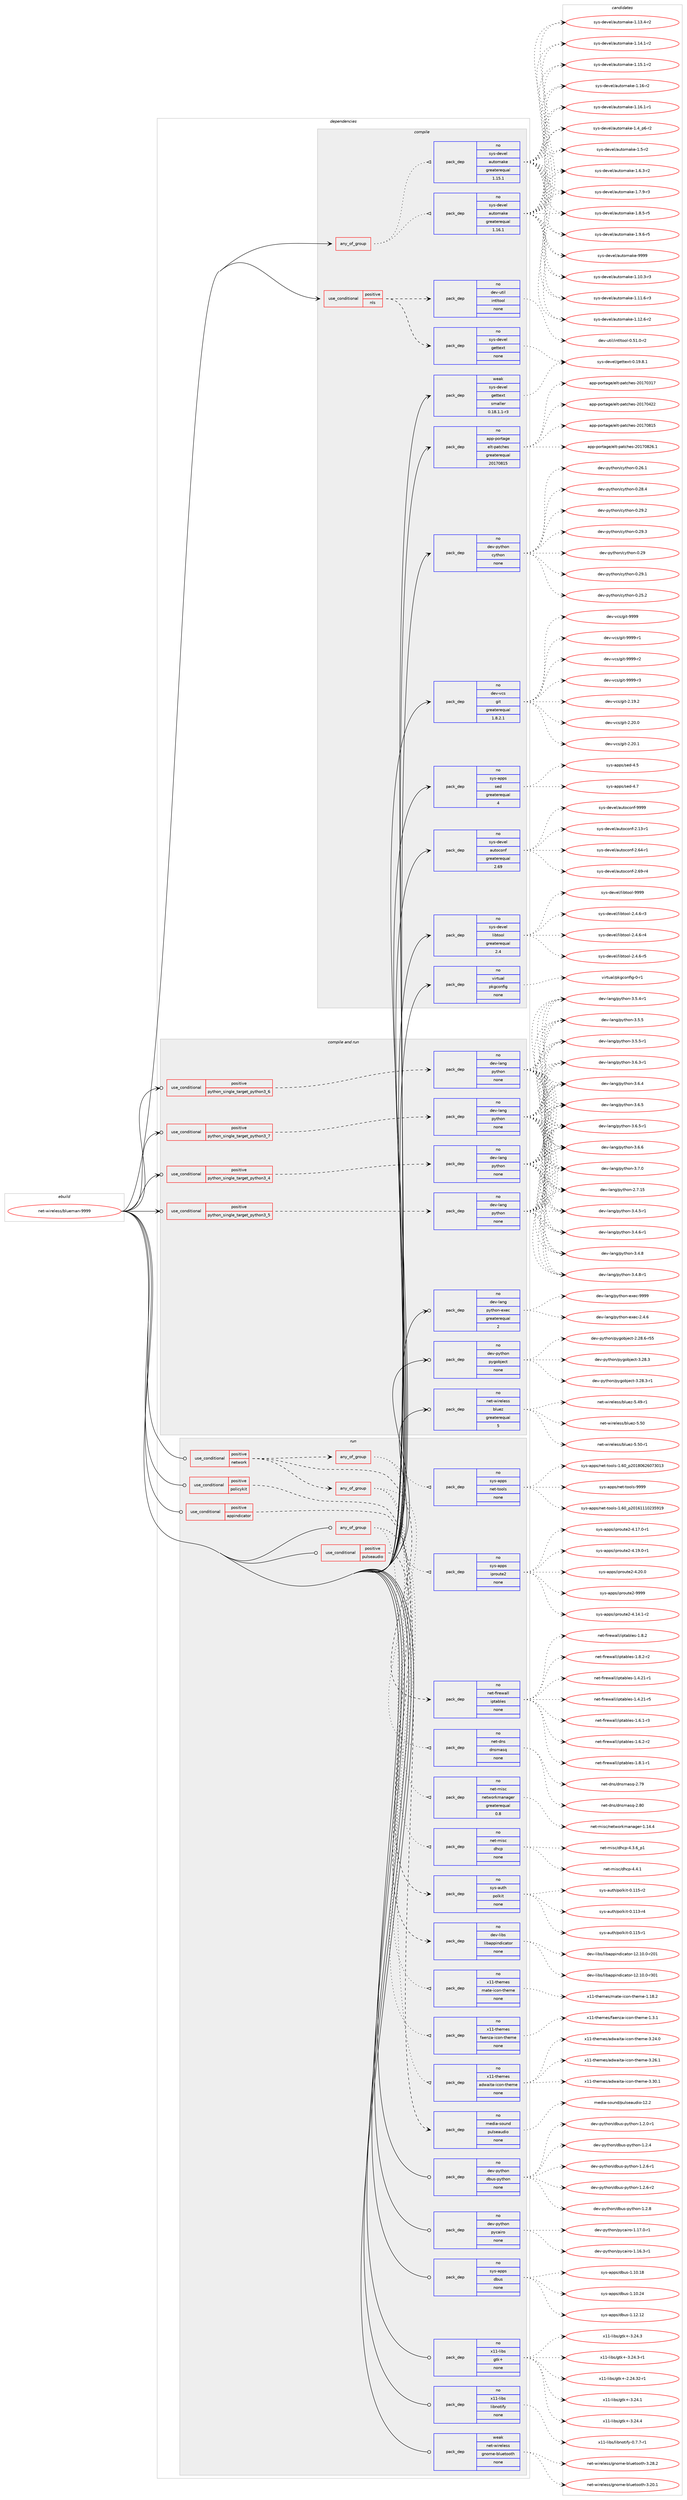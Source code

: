 digraph prolog {

# *************
# Graph options
# *************

newrank=true;
concentrate=true;
compound=true;
graph [rankdir=LR,fontname=Helvetica,fontsize=10,ranksep=1.5];#, ranksep=2.5, nodesep=0.2];
edge  [arrowhead=vee];
node  [fontname=Helvetica,fontsize=10];

# **********
# The ebuild
# **********

subgraph cluster_leftcol {
color=gray;
rank=same;
label=<<i>ebuild</i>>;
id [label="net-wireless/blueman-9999", color=red, width=4, href="../net-wireless/blueman-9999.svg"];
}

# ****************
# The dependencies
# ****************

subgraph cluster_midcol {
color=gray;
label=<<i>dependencies</i>>;
subgraph cluster_compile {
fillcolor="#eeeeee";
style=filled;
label=<<i>compile</i>>;
subgraph any130 {
dependency4639 [label=<<TABLE BORDER="0" CELLBORDER="1" CELLSPACING="0" CELLPADDING="4"><TR><TD CELLPADDING="10">any_of_group</TD></TR></TABLE>>, shape=none, color=red];subgraph pack3684 {
dependency4640 [label=<<TABLE BORDER="0" CELLBORDER="1" CELLSPACING="0" CELLPADDING="4" WIDTH="220"><TR><TD ROWSPAN="6" CELLPADDING="30">pack_dep</TD></TR><TR><TD WIDTH="110">no</TD></TR><TR><TD>sys-devel</TD></TR><TR><TD>automake</TD></TR><TR><TD>greaterequal</TD></TR><TR><TD>1.16.1</TD></TR></TABLE>>, shape=none, color=blue];
}
dependency4639:e -> dependency4640:w [weight=20,style="dotted",arrowhead="oinv"];
subgraph pack3685 {
dependency4641 [label=<<TABLE BORDER="0" CELLBORDER="1" CELLSPACING="0" CELLPADDING="4" WIDTH="220"><TR><TD ROWSPAN="6" CELLPADDING="30">pack_dep</TD></TR><TR><TD WIDTH="110">no</TD></TR><TR><TD>sys-devel</TD></TR><TR><TD>automake</TD></TR><TR><TD>greaterequal</TD></TR><TR><TD>1.15.1</TD></TR></TABLE>>, shape=none, color=blue];
}
dependency4639:e -> dependency4641:w [weight=20,style="dotted",arrowhead="oinv"];
}
id:e -> dependency4639:w [weight=20,style="solid",arrowhead="vee"];
subgraph cond824 {
dependency4642 [label=<<TABLE BORDER="0" CELLBORDER="1" CELLSPACING="0" CELLPADDING="4"><TR><TD ROWSPAN="3" CELLPADDING="10">use_conditional</TD></TR><TR><TD>positive</TD></TR><TR><TD>nls</TD></TR></TABLE>>, shape=none, color=red];
subgraph pack3686 {
dependency4643 [label=<<TABLE BORDER="0" CELLBORDER="1" CELLSPACING="0" CELLPADDING="4" WIDTH="220"><TR><TD ROWSPAN="6" CELLPADDING="30">pack_dep</TD></TR><TR><TD WIDTH="110">no</TD></TR><TR><TD>dev-util</TD></TR><TR><TD>intltool</TD></TR><TR><TD>none</TD></TR><TR><TD></TD></TR></TABLE>>, shape=none, color=blue];
}
dependency4642:e -> dependency4643:w [weight=20,style="dashed",arrowhead="vee"];
subgraph pack3687 {
dependency4644 [label=<<TABLE BORDER="0" CELLBORDER="1" CELLSPACING="0" CELLPADDING="4" WIDTH="220"><TR><TD ROWSPAN="6" CELLPADDING="30">pack_dep</TD></TR><TR><TD WIDTH="110">no</TD></TR><TR><TD>sys-devel</TD></TR><TR><TD>gettext</TD></TR><TR><TD>none</TD></TR><TR><TD></TD></TR></TABLE>>, shape=none, color=blue];
}
dependency4642:e -> dependency4644:w [weight=20,style="dashed",arrowhead="vee"];
}
id:e -> dependency4642:w [weight=20,style="solid",arrowhead="vee"];
subgraph pack3688 {
dependency4645 [label=<<TABLE BORDER="0" CELLBORDER="1" CELLSPACING="0" CELLPADDING="4" WIDTH="220"><TR><TD ROWSPAN="6" CELLPADDING="30">pack_dep</TD></TR><TR><TD WIDTH="110">no</TD></TR><TR><TD>app-portage</TD></TR><TR><TD>elt-patches</TD></TR><TR><TD>greaterequal</TD></TR><TR><TD>20170815</TD></TR></TABLE>>, shape=none, color=blue];
}
id:e -> dependency4645:w [weight=20,style="solid",arrowhead="vee"];
subgraph pack3689 {
dependency4646 [label=<<TABLE BORDER="0" CELLBORDER="1" CELLSPACING="0" CELLPADDING="4" WIDTH="220"><TR><TD ROWSPAN="6" CELLPADDING="30">pack_dep</TD></TR><TR><TD WIDTH="110">no</TD></TR><TR><TD>dev-python</TD></TR><TR><TD>cython</TD></TR><TR><TD>none</TD></TR><TR><TD></TD></TR></TABLE>>, shape=none, color=blue];
}
id:e -> dependency4646:w [weight=20,style="solid",arrowhead="vee"];
subgraph pack3690 {
dependency4647 [label=<<TABLE BORDER="0" CELLBORDER="1" CELLSPACING="0" CELLPADDING="4" WIDTH="220"><TR><TD ROWSPAN="6" CELLPADDING="30">pack_dep</TD></TR><TR><TD WIDTH="110">no</TD></TR><TR><TD>dev-vcs</TD></TR><TR><TD>git</TD></TR><TR><TD>greaterequal</TD></TR><TR><TD>1.8.2.1</TD></TR></TABLE>>, shape=none, color=blue];
}
id:e -> dependency4647:w [weight=20,style="solid",arrowhead="vee"];
subgraph pack3691 {
dependency4648 [label=<<TABLE BORDER="0" CELLBORDER="1" CELLSPACING="0" CELLPADDING="4" WIDTH="220"><TR><TD ROWSPAN="6" CELLPADDING="30">pack_dep</TD></TR><TR><TD WIDTH="110">no</TD></TR><TR><TD>sys-apps</TD></TR><TR><TD>sed</TD></TR><TR><TD>greaterequal</TD></TR><TR><TD>4</TD></TR></TABLE>>, shape=none, color=blue];
}
id:e -> dependency4648:w [weight=20,style="solid",arrowhead="vee"];
subgraph pack3692 {
dependency4649 [label=<<TABLE BORDER="0" CELLBORDER="1" CELLSPACING="0" CELLPADDING="4" WIDTH="220"><TR><TD ROWSPAN="6" CELLPADDING="30">pack_dep</TD></TR><TR><TD WIDTH="110">no</TD></TR><TR><TD>sys-devel</TD></TR><TR><TD>autoconf</TD></TR><TR><TD>greaterequal</TD></TR><TR><TD>2.69</TD></TR></TABLE>>, shape=none, color=blue];
}
id:e -> dependency4649:w [weight=20,style="solid",arrowhead="vee"];
subgraph pack3693 {
dependency4650 [label=<<TABLE BORDER="0" CELLBORDER="1" CELLSPACING="0" CELLPADDING="4" WIDTH="220"><TR><TD ROWSPAN="6" CELLPADDING="30">pack_dep</TD></TR><TR><TD WIDTH="110">no</TD></TR><TR><TD>sys-devel</TD></TR><TR><TD>libtool</TD></TR><TR><TD>greaterequal</TD></TR><TR><TD>2.4</TD></TR></TABLE>>, shape=none, color=blue];
}
id:e -> dependency4650:w [weight=20,style="solid",arrowhead="vee"];
subgraph pack3694 {
dependency4651 [label=<<TABLE BORDER="0" CELLBORDER="1" CELLSPACING="0" CELLPADDING="4" WIDTH="220"><TR><TD ROWSPAN="6" CELLPADDING="30">pack_dep</TD></TR><TR><TD WIDTH="110">no</TD></TR><TR><TD>virtual</TD></TR><TR><TD>pkgconfig</TD></TR><TR><TD>none</TD></TR><TR><TD></TD></TR></TABLE>>, shape=none, color=blue];
}
id:e -> dependency4651:w [weight=20,style="solid",arrowhead="vee"];
subgraph pack3695 {
dependency4652 [label=<<TABLE BORDER="0" CELLBORDER="1" CELLSPACING="0" CELLPADDING="4" WIDTH="220"><TR><TD ROWSPAN="6" CELLPADDING="30">pack_dep</TD></TR><TR><TD WIDTH="110">weak</TD></TR><TR><TD>sys-devel</TD></TR><TR><TD>gettext</TD></TR><TR><TD>smaller</TD></TR><TR><TD>0.18.1.1-r3</TD></TR></TABLE>>, shape=none, color=blue];
}
id:e -> dependency4652:w [weight=20,style="solid",arrowhead="vee"];
}
subgraph cluster_compileandrun {
fillcolor="#eeeeee";
style=filled;
label=<<i>compile and run</i>>;
subgraph cond825 {
dependency4653 [label=<<TABLE BORDER="0" CELLBORDER="1" CELLSPACING="0" CELLPADDING="4"><TR><TD ROWSPAN="3" CELLPADDING="10">use_conditional</TD></TR><TR><TD>positive</TD></TR><TR><TD>python_single_target_python3_4</TD></TR></TABLE>>, shape=none, color=red];
subgraph pack3696 {
dependency4654 [label=<<TABLE BORDER="0" CELLBORDER="1" CELLSPACING="0" CELLPADDING="4" WIDTH="220"><TR><TD ROWSPAN="6" CELLPADDING="30">pack_dep</TD></TR><TR><TD WIDTH="110">no</TD></TR><TR><TD>dev-lang</TD></TR><TR><TD>python</TD></TR><TR><TD>none</TD></TR><TR><TD></TD></TR></TABLE>>, shape=none, color=blue];
}
dependency4653:e -> dependency4654:w [weight=20,style="dashed",arrowhead="vee"];
}
id:e -> dependency4653:w [weight=20,style="solid",arrowhead="odotvee"];
subgraph cond826 {
dependency4655 [label=<<TABLE BORDER="0" CELLBORDER="1" CELLSPACING="0" CELLPADDING="4"><TR><TD ROWSPAN="3" CELLPADDING="10">use_conditional</TD></TR><TR><TD>positive</TD></TR><TR><TD>python_single_target_python3_5</TD></TR></TABLE>>, shape=none, color=red];
subgraph pack3697 {
dependency4656 [label=<<TABLE BORDER="0" CELLBORDER="1" CELLSPACING="0" CELLPADDING="4" WIDTH="220"><TR><TD ROWSPAN="6" CELLPADDING="30">pack_dep</TD></TR><TR><TD WIDTH="110">no</TD></TR><TR><TD>dev-lang</TD></TR><TR><TD>python</TD></TR><TR><TD>none</TD></TR><TR><TD></TD></TR></TABLE>>, shape=none, color=blue];
}
dependency4655:e -> dependency4656:w [weight=20,style="dashed",arrowhead="vee"];
}
id:e -> dependency4655:w [weight=20,style="solid",arrowhead="odotvee"];
subgraph cond827 {
dependency4657 [label=<<TABLE BORDER="0" CELLBORDER="1" CELLSPACING="0" CELLPADDING="4"><TR><TD ROWSPAN="3" CELLPADDING="10">use_conditional</TD></TR><TR><TD>positive</TD></TR><TR><TD>python_single_target_python3_6</TD></TR></TABLE>>, shape=none, color=red];
subgraph pack3698 {
dependency4658 [label=<<TABLE BORDER="0" CELLBORDER="1" CELLSPACING="0" CELLPADDING="4" WIDTH="220"><TR><TD ROWSPAN="6" CELLPADDING="30">pack_dep</TD></TR><TR><TD WIDTH="110">no</TD></TR><TR><TD>dev-lang</TD></TR><TR><TD>python</TD></TR><TR><TD>none</TD></TR><TR><TD></TD></TR></TABLE>>, shape=none, color=blue];
}
dependency4657:e -> dependency4658:w [weight=20,style="dashed",arrowhead="vee"];
}
id:e -> dependency4657:w [weight=20,style="solid",arrowhead="odotvee"];
subgraph cond828 {
dependency4659 [label=<<TABLE BORDER="0" CELLBORDER="1" CELLSPACING="0" CELLPADDING="4"><TR><TD ROWSPAN="3" CELLPADDING="10">use_conditional</TD></TR><TR><TD>positive</TD></TR><TR><TD>python_single_target_python3_7</TD></TR></TABLE>>, shape=none, color=red];
subgraph pack3699 {
dependency4660 [label=<<TABLE BORDER="0" CELLBORDER="1" CELLSPACING="0" CELLPADDING="4" WIDTH="220"><TR><TD ROWSPAN="6" CELLPADDING="30">pack_dep</TD></TR><TR><TD WIDTH="110">no</TD></TR><TR><TD>dev-lang</TD></TR><TR><TD>python</TD></TR><TR><TD>none</TD></TR><TR><TD></TD></TR></TABLE>>, shape=none, color=blue];
}
dependency4659:e -> dependency4660:w [weight=20,style="dashed",arrowhead="vee"];
}
id:e -> dependency4659:w [weight=20,style="solid",arrowhead="odotvee"];
subgraph pack3700 {
dependency4661 [label=<<TABLE BORDER="0" CELLBORDER="1" CELLSPACING="0" CELLPADDING="4" WIDTH="220"><TR><TD ROWSPAN="6" CELLPADDING="30">pack_dep</TD></TR><TR><TD WIDTH="110">no</TD></TR><TR><TD>dev-lang</TD></TR><TR><TD>python-exec</TD></TR><TR><TD>greaterequal</TD></TR><TR><TD>2</TD></TR></TABLE>>, shape=none, color=blue];
}
id:e -> dependency4661:w [weight=20,style="solid",arrowhead="odotvee"];
subgraph pack3701 {
dependency4662 [label=<<TABLE BORDER="0" CELLBORDER="1" CELLSPACING="0" CELLPADDING="4" WIDTH="220"><TR><TD ROWSPAN="6" CELLPADDING="30">pack_dep</TD></TR><TR><TD WIDTH="110">no</TD></TR><TR><TD>dev-python</TD></TR><TR><TD>pygobject</TD></TR><TR><TD>none</TD></TR><TR><TD></TD></TR></TABLE>>, shape=none, color=blue];
}
id:e -> dependency4662:w [weight=20,style="solid",arrowhead="odotvee"];
subgraph pack3702 {
dependency4663 [label=<<TABLE BORDER="0" CELLBORDER="1" CELLSPACING="0" CELLPADDING="4" WIDTH="220"><TR><TD ROWSPAN="6" CELLPADDING="30">pack_dep</TD></TR><TR><TD WIDTH="110">no</TD></TR><TR><TD>net-wireless</TD></TR><TR><TD>bluez</TD></TR><TR><TD>greaterequal</TD></TR><TR><TD>5</TD></TR></TABLE>>, shape=none, color=blue];
}
id:e -> dependency4663:w [weight=20,style="solid",arrowhead="odotvee"];
}
subgraph cluster_run {
fillcolor="#eeeeee";
style=filled;
label=<<i>run</i>>;
subgraph any131 {
dependency4664 [label=<<TABLE BORDER="0" CELLBORDER="1" CELLSPACING="0" CELLPADDING="4"><TR><TD CELLPADDING="10">any_of_group</TD></TR></TABLE>>, shape=none, color=red];subgraph pack3703 {
dependency4665 [label=<<TABLE BORDER="0" CELLBORDER="1" CELLSPACING="0" CELLPADDING="4" WIDTH="220"><TR><TD ROWSPAN="6" CELLPADDING="30">pack_dep</TD></TR><TR><TD WIDTH="110">no</TD></TR><TR><TD>x11-themes</TD></TR><TR><TD>adwaita-icon-theme</TD></TR><TR><TD>none</TD></TR><TR><TD></TD></TR></TABLE>>, shape=none, color=blue];
}
dependency4664:e -> dependency4665:w [weight=20,style="dotted",arrowhead="oinv"];
subgraph pack3704 {
dependency4666 [label=<<TABLE BORDER="0" CELLBORDER="1" CELLSPACING="0" CELLPADDING="4" WIDTH="220"><TR><TD ROWSPAN="6" CELLPADDING="30">pack_dep</TD></TR><TR><TD WIDTH="110">no</TD></TR><TR><TD>x11-themes</TD></TR><TR><TD>faenza-icon-theme</TD></TR><TR><TD>none</TD></TR><TR><TD></TD></TR></TABLE>>, shape=none, color=blue];
}
dependency4664:e -> dependency4666:w [weight=20,style="dotted",arrowhead="oinv"];
subgraph pack3705 {
dependency4667 [label=<<TABLE BORDER="0" CELLBORDER="1" CELLSPACING="0" CELLPADDING="4" WIDTH="220"><TR><TD ROWSPAN="6" CELLPADDING="30">pack_dep</TD></TR><TR><TD WIDTH="110">no</TD></TR><TR><TD>x11-themes</TD></TR><TR><TD>mate-icon-theme</TD></TR><TR><TD>none</TD></TR><TR><TD></TD></TR></TABLE>>, shape=none, color=blue];
}
dependency4664:e -> dependency4667:w [weight=20,style="dotted",arrowhead="oinv"];
}
id:e -> dependency4664:w [weight=20,style="solid",arrowhead="odot"];
subgraph cond829 {
dependency4668 [label=<<TABLE BORDER="0" CELLBORDER="1" CELLSPACING="0" CELLPADDING="4"><TR><TD ROWSPAN="3" CELLPADDING="10">use_conditional</TD></TR><TR><TD>positive</TD></TR><TR><TD>appindicator</TD></TR></TABLE>>, shape=none, color=red];
subgraph pack3706 {
dependency4669 [label=<<TABLE BORDER="0" CELLBORDER="1" CELLSPACING="0" CELLPADDING="4" WIDTH="220"><TR><TD ROWSPAN="6" CELLPADDING="30">pack_dep</TD></TR><TR><TD WIDTH="110">no</TD></TR><TR><TD>dev-libs</TD></TR><TR><TD>libappindicator</TD></TR><TR><TD>none</TD></TR><TR><TD></TD></TR></TABLE>>, shape=none, color=blue];
}
dependency4668:e -> dependency4669:w [weight=20,style="dashed",arrowhead="vee"];
}
id:e -> dependency4668:w [weight=20,style="solid",arrowhead="odot"];
subgraph cond830 {
dependency4670 [label=<<TABLE BORDER="0" CELLBORDER="1" CELLSPACING="0" CELLPADDING="4"><TR><TD ROWSPAN="3" CELLPADDING="10">use_conditional</TD></TR><TR><TD>positive</TD></TR><TR><TD>network</TD></TR></TABLE>>, shape=none, color=red];
subgraph pack3707 {
dependency4671 [label=<<TABLE BORDER="0" CELLBORDER="1" CELLSPACING="0" CELLPADDING="4" WIDTH="220"><TR><TD ROWSPAN="6" CELLPADDING="30">pack_dep</TD></TR><TR><TD WIDTH="110">no</TD></TR><TR><TD>net-firewall</TD></TR><TR><TD>iptables</TD></TR><TR><TD>none</TD></TR><TR><TD></TD></TR></TABLE>>, shape=none, color=blue];
}
dependency4670:e -> dependency4671:w [weight=20,style="dashed",arrowhead="vee"];
subgraph any132 {
dependency4672 [label=<<TABLE BORDER="0" CELLBORDER="1" CELLSPACING="0" CELLPADDING="4"><TR><TD CELLPADDING="10">any_of_group</TD></TR></TABLE>>, shape=none, color=red];subgraph pack3708 {
dependency4673 [label=<<TABLE BORDER="0" CELLBORDER="1" CELLSPACING="0" CELLPADDING="4" WIDTH="220"><TR><TD ROWSPAN="6" CELLPADDING="30">pack_dep</TD></TR><TR><TD WIDTH="110">no</TD></TR><TR><TD>sys-apps</TD></TR><TR><TD>net-tools</TD></TR><TR><TD>none</TD></TR><TR><TD></TD></TR></TABLE>>, shape=none, color=blue];
}
dependency4672:e -> dependency4673:w [weight=20,style="dotted",arrowhead="oinv"];
subgraph pack3709 {
dependency4674 [label=<<TABLE BORDER="0" CELLBORDER="1" CELLSPACING="0" CELLPADDING="4" WIDTH="220"><TR><TD ROWSPAN="6" CELLPADDING="30">pack_dep</TD></TR><TR><TD WIDTH="110">no</TD></TR><TR><TD>sys-apps</TD></TR><TR><TD>iproute2</TD></TR><TR><TD>none</TD></TR><TR><TD></TD></TR></TABLE>>, shape=none, color=blue];
}
dependency4672:e -> dependency4674:w [weight=20,style="dotted",arrowhead="oinv"];
}
dependency4670:e -> dependency4672:w [weight=20,style="dashed",arrowhead="vee"];
subgraph any133 {
dependency4675 [label=<<TABLE BORDER="0" CELLBORDER="1" CELLSPACING="0" CELLPADDING="4"><TR><TD CELLPADDING="10">any_of_group</TD></TR></TABLE>>, shape=none, color=red];subgraph pack3710 {
dependency4676 [label=<<TABLE BORDER="0" CELLBORDER="1" CELLSPACING="0" CELLPADDING="4" WIDTH="220"><TR><TD ROWSPAN="6" CELLPADDING="30">pack_dep</TD></TR><TR><TD WIDTH="110">no</TD></TR><TR><TD>net-dns</TD></TR><TR><TD>dnsmasq</TD></TR><TR><TD>none</TD></TR><TR><TD></TD></TR></TABLE>>, shape=none, color=blue];
}
dependency4675:e -> dependency4676:w [weight=20,style="dotted",arrowhead="oinv"];
subgraph pack3711 {
dependency4677 [label=<<TABLE BORDER="0" CELLBORDER="1" CELLSPACING="0" CELLPADDING="4" WIDTH="220"><TR><TD ROWSPAN="6" CELLPADDING="30">pack_dep</TD></TR><TR><TD WIDTH="110">no</TD></TR><TR><TD>net-misc</TD></TR><TR><TD>dhcp</TD></TR><TR><TD>none</TD></TR><TR><TD></TD></TR></TABLE>>, shape=none, color=blue];
}
dependency4675:e -> dependency4677:w [weight=20,style="dotted",arrowhead="oinv"];
subgraph pack3712 {
dependency4678 [label=<<TABLE BORDER="0" CELLBORDER="1" CELLSPACING="0" CELLPADDING="4" WIDTH="220"><TR><TD ROWSPAN="6" CELLPADDING="30">pack_dep</TD></TR><TR><TD WIDTH="110">no</TD></TR><TR><TD>net-misc</TD></TR><TR><TD>networkmanager</TD></TR><TR><TD>greaterequal</TD></TR><TR><TD>0.8</TD></TR></TABLE>>, shape=none, color=blue];
}
dependency4675:e -> dependency4678:w [weight=20,style="dotted",arrowhead="oinv"];
}
dependency4670:e -> dependency4675:w [weight=20,style="dashed",arrowhead="vee"];
}
id:e -> dependency4670:w [weight=20,style="solid",arrowhead="odot"];
subgraph cond831 {
dependency4679 [label=<<TABLE BORDER="0" CELLBORDER="1" CELLSPACING="0" CELLPADDING="4"><TR><TD ROWSPAN="3" CELLPADDING="10">use_conditional</TD></TR><TR><TD>positive</TD></TR><TR><TD>policykit</TD></TR></TABLE>>, shape=none, color=red];
subgraph pack3713 {
dependency4680 [label=<<TABLE BORDER="0" CELLBORDER="1" CELLSPACING="0" CELLPADDING="4" WIDTH="220"><TR><TD ROWSPAN="6" CELLPADDING="30">pack_dep</TD></TR><TR><TD WIDTH="110">no</TD></TR><TR><TD>sys-auth</TD></TR><TR><TD>polkit</TD></TR><TR><TD>none</TD></TR><TR><TD></TD></TR></TABLE>>, shape=none, color=blue];
}
dependency4679:e -> dependency4680:w [weight=20,style="dashed",arrowhead="vee"];
}
id:e -> dependency4679:w [weight=20,style="solid",arrowhead="odot"];
subgraph cond832 {
dependency4681 [label=<<TABLE BORDER="0" CELLBORDER="1" CELLSPACING="0" CELLPADDING="4"><TR><TD ROWSPAN="3" CELLPADDING="10">use_conditional</TD></TR><TR><TD>positive</TD></TR><TR><TD>pulseaudio</TD></TR></TABLE>>, shape=none, color=red];
subgraph pack3714 {
dependency4682 [label=<<TABLE BORDER="0" CELLBORDER="1" CELLSPACING="0" CELLPADDING="4" WIDTH="220"><TR><TD ROWSPAN="6" CELLPADDING="30">pack_dep</TD></TR><TR><TD WIDTH="110">no</TD></TR><TR><TD>media-sound</TD></TR><TR><TD>pulseaudio</TD></TR><TR><TD>none</TD></TR><TR><TD></TD></TR></TABLE>>, shape=none, color=blue];
}
dependency4681:e -> dependency4682:w [weight=20,style="dashed",arrowhead="vee"];
}
id:e -> dependency4681:w [weight=20,style="solid",arrowhead="odot"];
subgraph pack3715 {
dependency4683 [label=<<TABLE BORDER="0" CELLBORDER="1" CELLSPACING="0" CELLPADDING="4" WIDTH="220"><TR><TD ROWSPAN="6" CELLPADDING="30">pack_dep</TD></TR><TR><TD WIDTH="110">no</TD></TR><TR><TD>dev-python</TD></TR><TR><TD>dbus-python</TD></TR><TR><TD>none</TD></TR><TR><TD></TD></TR></TABLE>>, shape=none, color=blue];
}
id:e -> dependency4683:w [weight=20,style="solid",arrowhead="odot"];
subgraph pack3716 {
dependency4684 [label=<<TABLE BORDER="0" CELLBORDER="1" CELLSPACING="0" CELLPADDING="4" WIDTH="220"><TR><TD ROWSPAN="6" CELLPADDING="30">pack_dep</TD></TR><TR><TD WIDTH="110">no</TD></TR><TR><TD>dev-python</TD></TR><TR><TD>pycairo</TD></TR><TR><TD>none</TD></TR><TR><TD></TD></TR></TABLE>>, shape=none, color=blue];
}
id:e -> dependency4684:w [weight=20,style="solid",arrowhead="odot"];
subgraph pack3717 {
dependency4685 [label=<<TABLE BORDER="0" CELLBORDER="1" CELLSPACING="0" CELLPADDING="4" WIDTH="220"><TR><TD ROWSPAN="6" CELLPADDING="30">pack_dep</TD></TR><TR><TD WIDTH="110">no</TD></TR><TR><TD>sys-apps</TD></TR><TR><TD>dbus</TD></TR><TR><TD>none</TD></TR><TR><TD></TD></TR></TABLE>>, shape=none, color=blue];
}
id:e -> dependency4685:w [weight=20,style="solid",arrowhead="odot"];
subgraph pack3718 {
dependency4686 [label=<<TABLE BORDER="0" CELLBORDER="1" CELLSPACING="0" CELLPADDING="4" WIDTH="220"><TR><TD ROWSPAN="6" CELLPADDING="30">pack_dep</TD></TR><TR><TD WIDTH="110">no</TD></TR><TR><TD>x11-libs</TD></TR><TR><TD>gtk+</TD></TR><TR><TD>none</TD></TR><TR><TD></TD></TR></TABLE>>, shape=none, color=blue];
}
id:e -> dependency4686:w [weight=20,style="solid",arrowhead="odot"];
subgraph pack3719 {
dependency4687 [label=<<TABLE BORDER="0" CELLBORDER="1" CELLSPACING="0" CELLPADDING="4" WIDTH="220"><TR><TD ROWSPAN="6" CELLPADDING="30">pack_dep</TD></TR><TR><TD WIDTH="110">no</TD></TR><TR><TD>x11-libs</TD></TR><TR><TD>libnotify</TD></TR><TR><TD>none</TD></TR><TR><TD></TD></TR></TABLE>>, shape=none, color=blue];
}
id:e -> dependency4687:w [weight=20,style="solid",arrowhead="odot"];
subgraph pack3720 {
dependency4688 [label=<<TABLE BORDER="0" CELLBORDER="1" CELLSPACING="0" CELLPADDING="4" WIDTH="220"><TR><TD ROWSPAN="6" CELLPADDING="30">pack_dep</TD></TR><TR><TD WIDTH="110">weak</TD></TR><TR><TD>net-wireless</TD></TR><TR><TD>gnome-bluetooth</TD></TR><TR><TD>none</TD></TR><TR><TD></TD></TR></TABLE>>, shape=none, color=blue];
}
id:e -> dependency4688:w [weight=20,style="solid",arrowhead="odot"];
}
}

# **************
# The candidates
# **************

subgraph cluster_choices {
rank=same;
color=gray;
label=<<i>candidates</i>>;

subgraph choice3684 {
color=black;
nodesep=1;
choice11512111545100101118101108479711711611110997107101454946494846514511451 [label="sys-devel/automake-1.10.3-r3", color=red, width=4,href="../sys-devel/automake-1.10.3-r3.svg"];
choice11512111545100101118101108479711711611110997107101454946494946544511451 [label="sys-devel/automake-1.11.6-r3", color=red, width=4,href="../sys-devel/automake-1.11.6-r3.svg"];
choice11512111545100101118101108479711711611110997107101454946495046544511450 [label="sys-devel/automake-1.12.6-r2", color=red, width=4,href="../sys-devel/automake-1.12.6-r2.svg"];
choice11512111545100101118101108479711711611110997107101454946495146524511450 [label="sys-devel/automake-1.13.4-r2", color=red, width=4,href="../sys-devel/automake-1.13.4-r2.svg"];
choice11512111545100101118101108479711711611110997107101454946495246494511450 [label="sys-devel/automake-1.14.1-r2", color=red, width=4,href="../sys-devel/automake-1.14.1-r2.svg"];
choice11512111545100101118101108479711711611110997107101454946495346494511450 [label="sys-devel/automake-1.15.1-r2", color=red, width=4,href="../sys-devel/automake-1.15.1-r2.svg"];
choice1151211154510010111810110847971171161111099710710145494649544511450 [label="sys-devel/automake-1.16-r2", color=red, width=4,href="../sys-devel/automake-1.16-r2.svg"];
choice11512111545100101118101108479711711611110997107101454946495446494511449 [label="sys-devel/automake-1.16.1-r1", color=red, width=4,href="../sys-devel/automake-1.16.1-r1.svg"];
choice115121115451001011181011084797117116111109971071014549465295112544511450 [label="sys-devel/automake-1.4_p6-r2", color=red, width=4,href="../sys-devel/automake-1.4_p6-r2.svg"];
choice11512111545100101118101108479711711611110997107101454946534511450 [label="sys-devel/automake-1.5-r2", color=red, width=4,href="../sys-devel/automake-1.5-r2.svg"];
choice115121115451001011181011084797117116111109971071014549465446514511450 [label="sys-devel/automake-1.6.3-r2", color=red, width=4,href="../sys-devel/automake-1.6.3-r2.svg"];
choice115121115451001011181011084797117116111109971071014549465546574511451 [label="sys-devel/automake-1.7.9-r3", color=red, width=4,href="../sys-devel/automake-1.7.9-r3.svg"];
choice115121115451001011181011084797117116111109971071014549465646534511453 [label="sys-devel/automake-1.8.5-r5", color=red, width=4,href="../sys-devel/automake-1.8.5-r5.svg"];
choice115121115451001011181011084797117116111109971071014549465746544511453 [label="sys-devel/automake-1.9.6-r5", color=red, width=4,href="../sys-devel/automake-1.9.6-r5.svg"];
choice115121115451001011181011084797117116111109971071014557575757 [label="sys-devel/automake-9999", color=red, width=4,href="../sys-devel/automake-9999.svg"];
dependency4640:e -> choice11512111545100101118101108479711711611110997107101454946494846514511451:w [style=dotted,weight="100"];
dependency4640:e -> choice11512111545100101118101108479711711611110997107101454946494946544511451:w [style=dotted,weight="100"];
dependency4640:e -> choice11512111545100101118101108479711711611110997107101454946495046544511450:w [style=dotted,weight="100"];
dependency4640:e -> choice11512111545100101118101108479711711611110997107101454946495146524511450:w [style=dotted,weight="100"];
dependency4640:e -> choice11512111545100101118101108479711711611110997107101454946495246494511450:w [style=dotted,weight="100"];
dependency4640:e -> choice11512111545100101118101108479711711611110997107101454946495346494511450:w [style=dotted,weight="100"];
dependency4640:e -> choice1151211154510010111810110847971171161111099710710145494649544511450:w [style=dotted,weight="100"];
dependency4640:e -> choice11512111545100101118101108479711711611110997107101454946495446494511449:w [style=dotted,weight="100"];
dependency4640:e -> choice115121115451001011181011084797117116111109971071014549465295112544511450:w [style=dotted,weight="100"];
dependency4640:e -> choice11512111545100101118101108479711711611110997107101454946534511450:w [style=dotted,weight="100"];
dependency4640:e -> choice115121115451001011181011084797117116111109971071014549465446514511450:w [style=dotted,weight="100"];
dependency4640:e -> choice115121115451001011181011084797117116111109971071014549465546574511451:w [style=dotted,weight="100"];
dependency4640:e -> choice115121115451001011181011084797117116111109971071014549465646534511453:w [style=dotted,weight="100"];
dependency4640:e -> choice115121115451001011181011084797117116111109971071014549465746544511453:w [style=dotted,weight="100"];
dependency4640:e -> choice115121115451001011181011084797117116111109971071014557575757:w [style=dotted,weight="100"];
}
subgraph choice3685 {
color=black;
nodesep=1;
choice11512111545100101118101108479711711611110997107101454946494846514511451 [label="sys-devel/automake-1.10.3-r3", color=red, width=4,href="../sys-devel/automake-1.10.3-r3.svg"];
choice11512111545100101118101108479711711611110997107101454946494946544511451 [label="sys-devel/automake-1.11.6-r3", color=red, width=4,href="../sys-devel/automake-1.11.6-r3.svg"];
choice11512111545100101118101108479711711611110997107101454946495046544511450 [label="sys-devel/automake-1.12.6-r2", color=red, width=4,href="../sys-devel/automake-1.12.6-r2.svg"];
choice11512111545100101118101108479711711611110997107101454946495146524511450 [label="sys-devel/automake-1.13.4-r2", color=red, width=4,href="../sys-devel/automake-1.13.4-r2.svg"];
choice11512111545100101118101108479711711611110997107101454946495246494511450 [label="sys-devel/automake-1.14.1-r2", color=red, width=4,href="../sys-devel/automake-1.14.1-r2.svg"];
choice11512111545100101118101108479711711611110997107101454946495346494511450 [label="sys-devel/automake-1.15.1-r2", color=red, width=4,href="../sys-devel/automake-1.15.1-r2.svg"];
choice1151211154510010111810110847971171161111099710710145494649544511450 [label="sys-devel/automake-1.16-r2", color=red, width=4,href="../sys-devel/automake-1.16-r2.svg"];
choice11512111545100101118101108479711711611110997107101454946495446494511449 [label="sys-devel/automake-1.16.1-r1", color=red, width=4,href="../sys-devel/automake-1.16.1-r1.svg"];
choice115121115451001011181011084797117116111109971071014549465295112544511450 [label="sys-devel/automake-1.4_p6-r2", color=red, width=4,href="../sys-devel/automake-1.4_p6-r2.svg"];
choice11512111545100101118101108479711711611110997107101454946534511450 [label="sys-devel/automake-1.5-r2", color=red, width=4,href="../sys-devel/automake-1.5-r2.svg"];
choice115121115451001011181011084797117116111109971071014549465446514511450 [label="sys-devel/automake-1.6.3-r2", color=red, width=4,href="../sys-devel/automake-1.6.3-r2.svg"];
choice115121115451001011181011084797117116111109971071014549465546574511451 [label="sys-devel/automake-1.7.9-r3", color=red, width=4,href="../sys-devel/automake-1.7.9-r3.svg"];
choice115121115451001011181011084797117116111109971071014549465646534511453 [label="sys-devel/automake-1.8.5-r5", color=red, width=4,href="../sys-devel/automake-1.8.5-r5.svg"];
choice115121115451001011181011084797117116111109971071014549465746544511453 [label="sys-devel/automake-1.9.6-r5", color=red, width=4,href="../sys-devel/automake-1.9.6-r5.svg"];
choice115121115451001011181011084797117116111109971071014557575757 [label="sys-devel/automake-9999", color=red, width=4,href="../sys-devel/automake-9999.svg"];
dependency4641:e -> choice11512111545100101118101108479711711611110997107101454946494846514511451:w [style=dotted,weight="100"];
dependency4641:e -> choice11512111545100101118101108479711711611110997107101454946494946544511451:w [style=dotted,weight="100"];
dependency4641:e -> choice11512111545100101118101108479711711611110997107101454946495046544511450:w [style=dotted,weight="100"];
dependency4641:e -> choice11512111545100101118101108479711711611110997107101454946495146524511450:w [style=dotted,weight="100"];
dependency4641:e -> choice11512111545100101118101108479711711611110997107101454946495246494511450:w [style=dotted,weight="100"];
dependency4641:e -> choice11512111545100101118101108479711711611110997107101454946495346494511450:w [style=dotted,weight="100"];
dependency4641:e -> choice1151211154510010111810110847971171161111099710710145494649544511450:w [style=dotted,weight="100"];
dependency4641:e -> choice11512111545100101118101108479711711611110997107101454946495446494511449:w [style=dotted,weight="100"];
dependency4641:e -> choice115121115451001011181011084797117116111109971071014549465295112544511450:w [style=dotted,weight="100"];
dependency4641:e -> choice11512111545100101118101108479711711611110997107101454946534511450:w [style=dotted,weight="100"];
dependency4641:e -> choice115121115451001011181011084797117116111109971071014549465446514511450:w [style=dotted,weight="100"];
dependency4641:e -> choice115121115451001011181011084797117116111109971071014549465546574511451:w [style=dotted,weight="100"];
dependency4641:e -> choice115121115451001011181011084797117116111109971071014549465646534511453:w [style=dotted,weight="100"];
dependency4641:e -> choice115121115451001011181011084797117116111109971071014549465746544511453:w [style=dotted,weight="100"];
dependency4641:e -> choice115121115451001011181011084797117116111109971071014557575757:w [style=dotted,weight="100"];
}
subgraph choice3686 {
color=black;
nodesep=1;
choice1001011184511711610510847105110116108116111111108454846534946484511450 [label="dev-util/intltool-0.51.0-r2", color=red, width=4,href="../dev-util/intltool-0.51.0-r2.svg"];
dependency4643:e -> choice1001011184511711610510847105110116108116111111108454846534946484511450:w [style=dotted,weight="100"];
}
subgraph choice3687 {
color=black;
nodesep=1;
choice1151211154510010111810110847103101116116101120116454846495746564649 [label="sys-devel/gettext-0.19.8.1", color=red, width=4,href="../sys-devel/gettext-0.19.8.1.svg"];
dependency4644:e -> choice1151211154510010111810110847103101116116101120116454846495746564649:w [style=dotted,weight="100"];
}
subgraph choice3688 {
color=black;
nodesep=1;
choice97112112451121111141169710310147101108116451129711699104101115455048495548514955 [label="app-portage/elt-patches-20170317", color=red, width=4,href="../app-portage/elt-patches-20170317.svg"];
choice97112112451121111141169710310147101108116451129711699104101115455048495548525050 [label="app-portage/elt-patches-20170422", color=red, width=4,href="../app-portage/elt-patches-20170422.svg"];
choice97112112451121111141169710310147101108116451129711699104101115455048495548564953 [label="app-portage/elt-patches-20170815", color=red, width=4,href="../app-portage/elt-patches-20170815.svg"];
choice971121124511211111411697103101471011081164511297116991041011154550484955485650544649 [label="app-portage/elt-patches-20170826.1", color=red, width=4,href="../app-portage/elt-patches-20170826.1.svg"];
dependency4645:e -> choice97112112451121111141169710310147101108116451129711699104101115455048495548514955:w [style=dotted,weight="100"];
dependency4645:e -> choice97112112451121111141169710310147101108116451129711699104101115455048495548525050:w [style=dotted,weight="100"];
dependency4645:e -> choice97112112451121111141169710310147101108116451129711699104101115455048495548564953:w [style=dotted,weight="100"];
dependency4645:e -> choice971121124511211111411697103101471011081164511297116991041011154550484955485650544649:w [style=dotted,weight="100"];
}
subgraph choice3689 {
color=black;
nodesep=1;
choice1001011184511212111610411111047991211161041111104548465057 [label="dev-python/cython-0.29", color=red, width=4,href="../dev-python/cython-0.29.svg"];
choice10010111845112121116104111110479912111610411111045484650574649 [label="dev-python/cython-0.29.1", color=red, width=4,href="../dev-python/cython-0.29.1.svg"];
choice10010111845112121116104111110479912111610411111045484650534650 [label="dev-python/cython-0.25.2", color=red, width=4,href="../dev-python/cython-0.25.2.svg"];
choice10010111845112121116104111110479912111610411111045484650544649 [label="dev-python/cython-0.26.1", color=red, width=4,href="../dev-python/cython-0.26.1.svg"];
choice10010111845112121116104111110479912111610411111045484650564652 [label="dev-python/cython-0.28.4", color=red, width=4,href="../dev-python/cython-0.28.4.svg"];
choice10010111845112121116104111110479912111610411111045484650574650 [label="dev-python/cython-0.29.2", color=red, width=4,href="../dev-python/cython-0.29.2.svg"];
choice10010111845112121116104111110479912111610411111045484650574651 [label="dev-python/cython-0.29.3", color=red, width=4,href="../dev-python/cython-0.29.3.svg"];
dependency4646:e -> choice1001011184511212111610411111047991211161041111104548465057:w [style=dotted,weight="100"];
dependency4646:e -> choice10010111845112121116104111110479912111610411111045484650574649:w [style=dotted,weight="100"];
dependency4646:e -> choice10010111845112121116104111110479912111610411111045484650534650:w [style=dotted,weight="100"];
dependency4646:e -> choice10010111845112121116104111110479912111610411111045484650544649:w [style=dotted,weight="100"];
dependency4646:e -> choice10010111845112121116104111110479912111610411111045484650564652:w [style=dotted,weight="100"];
dependency4646:e -> choice10010111845112121116104111110479912111610411111045484650574650:w [style=dotted,weight="100"];
dependency4646:e -> choice10010111845112121116104111110479912111610411111045484650574651:w [style=dotted,weight="100"];
}
subgraph choice3690 {
color=black;
nodesep=1;
choice10010111845118991154710310511645504649574650 [label="dev-vcs/git-2.19.2", color=red, width=4,href="../dev-vcs/git-2.19.2.svg"];
choice10010111845118991154710310511645504650484648 [label="dev-vcs/git-2.20.0", color=red, width=4,href="../dev-vcs/git-2.20.0.svg"];
choice10010111845118991154710310511645504650484649 [label="dev-vcs/git-2.20.1", color=red, width=4,href="../dev-vcs/git-2.20.1.svg"];
choice1001011184511899115471031051164557575757 [label="dev-vcs/git-9999", color=red, width=4,href="../dev-vcs/git-9999.svg"];
choice10010111845118991154710310511645575757574511449 [label="dev-vcs/git-9999-r1", color=red, width=4,href="../dev-vcs/git-9999-r1.svg"];
choice10010111845118991154710310511645575757574511450 [label="dev-vcs/git-9999-r2", color=red, width=4,href="../dev-vcs/git-9999-r2.svg"];
choice10010111845118991154710310511645575757574511451 [label="dev-vcs/git-9999-r3", color=red, width=4,href="../dev-vcs/git-9999-r3.svg"];
dependency4647:e -> choice10010111845118991154710310511645504649574650:w [style=dotted,weight="100"];
dependency4647:e -> choice10010111845118991154710310511645504650484648:w [style=dotted,weight="100"];
dependency4647:e -> choice10010111845118991154710310511645504650484649:w [style=dotted,weight="100"];
dependency4647:e -> choice1001011184511899115471031051164557575757:w [style=dotted,weight="100"];
dependency4647:e -> choice10010111845118991154710310511645575757574511449:w [style=dotted,weight="100"];
dependency4647:e -> choice10010111845118991154710310511645575757574511450:w [style=dotted,weight="100"];
dependency4647:e -> choice10010111845118991154710310511645575757574511451:w [style=dotted,weight="100"];
}
subgraph choice3691 {
color=black;
nodesep=1;
choice11512111545971121121154711510110045524653 [label="sys-apps/sed-4.5", color=red, width=4,href="../sys-apps/sed-4.5.svg"];
choice11512111545971121121154711510110045524655 [label="sys-apps/sed-4.7", color=red, width=4,href="../sys-apps/sed-4.7.svg"];
dependency4648:e -> choice11512111545971121121154711510110045524653:w [style=dotted,weight="100"];
dependency4648:e -> choice11512111545971121121154711510110045524655:w [style=dotted,weight="100"];
}
subgraph choice3692 {
color=black;
nodesep=1;
choice1151211154510010111810110847971171161119911111010245504649514511449 [label="sys-devel/autoconf-2.13-r1", color=red, width=4,href="../sys-devel/autoconf-2.13-r1.svg"];
choice1151211154510010111810110847971171161119911111010245504654524511449 [label="sys-devel/autoconf-2.64-r1", color=red, width=4,href="../sys-devel/autoconf-2.64-r1.svg"];
choice1151211154510010111810110847971171161119911111010245504654574511452 [label="sys-devel/autoconf-2.69-r4", color=red, width=4,href="../sys-devel/autoconf-2.69-r4.svg"];
choice115121115451001011181011084797117116111991111101024557575757 [label="sys-devel/autoconf-9999", color=red, width=4,href="../sys-devel/autoconf-9999.svg"];
dependency4649:e -> choice1151211154510010111810110847971171161119911111010245504649514511449:w [style=dotted,weight="100"];
dependency4649:e -> choice1151211154510010111810110847971171161119911111010245504654524511449:w [style=dotted,weight="100"];
dependency4649:e -> choice1151211154510010111810110847971171161119911111010245504654574511452:w [style=dotted,weight="100"];
dependency4649:e -> choice115121115451001011181011084797117116111991111101024557575757:w [style=dotted,weight="100"];
}
subgraph choice3693 {
color=black;
nodesep=1;
choice1151211154510010111810110847108105981161111111084550465246544511451 [label="sys-devel/libtool-2.4.6-r3", color=red, width=4,href="../sys-devel/libtool-2.4.6-r3.svg"];
choice1151211154510010111810110847108105981161111111084550465246544511452 [label="sys-devel/libtool-2.4.6-r4", color=red, width=4,href="../sys-devel/libtool-2.4.6-r4.svg"];
choice1151211154510010111810110847108105981161111111084550465246544511453 [label="sys-devel/libtool-2.4.6-r5", color=red, width=4,href="../sys-devel/libtool-2.4.6-r5.svg"];
choice1151211154510010111810110847108105981161111111084557575757 [label="sys-devel/libtool-9999", color=red, width=4,href="../sys-devel/libtool-9999.svg"];
dependency4650:e -> choice1151211154510010111810110847108105981161111111084550465246544511451:w [style=dotted,weight="100"];
dependency4650:e -> choice1151211154510010111810110847108105981161111111084550465246544511452:w [style=dotted,weight="100"];
dependency4650:e -> choice1151211154510010111810110847108105981161111111084550465246544511453:w [style=dotted,weight="100"];
dependency4650:e -> choice1151211154510010111810110847108105981161111111084557575757:w [style=dotted,weight="100"];
}
subgraph choice3694 {
color=black;
nodesep=1;
choice11810511411611797108471121071039911111010210510345484511449 [label="virtual/pkgconfig-0-r1", color=red, width=4,href="../virtual/pkgconfig-0-r1.svg"];
dependency4651:e -> choice11810511411611797108471121071039911111010210510345484511449:w [style=dotted,weight="100"];
}
subgraph choice3695 {
color=black;
nodesep=1;
choice1151211154510010111810110847103101116116101120116454846495746564649 [label="sys-devel/gettext-0.19.8.1", color=red, width=4,href="../sys-devel/gettext-0.19.8.1.svg"];
dependency4652:e -> choice1151211154510010111810110847103101116116101120116454846495746564649:w [style=dotted,weight="100"];
}
subgraph choice3696 {
color=black;
nodesep=1;
choice10010111845108971101034711212111610411111045504655464953 [label="dev-lang/python-2.7.15", color=red, width=4,href="../dev-lang/python-2.7.15.svg"];
choice1001011184510897110103471121211161041111104551465246534511449 [label="dev-lang/python-3.4.5-r1", color=red, width=4,href="../dev-lang/python-3.4.5-r1.svg"];
choice1001011184510897110103471121211161041111104551465246544511449 [label="dev-lang/python-3.4.6-r1", color=red, width=4,href="../dev-lang/python-3.4.6-r1.svg"];
choice100101118451089711010347112121116104111110455146524656 [label="dev-lang/python-3.4.8", color=red, width=4,href="../dev-lang/python-3.4.8.svg"];
choice1001011184510897110103471121211161041111104551465246564511449 [label="dev-lang/python-3.4.8-r1", color=red, width=4,href="../dev-lang/python-3.4.8-r1.svg"];
choice1001011184510897110103471121211161041111104551465346524511449 [label="dev-lang/python-3.5.4-r1", color=red, width=4,href="../dev-lang/python-3.5.4-r1.svg"];
choice100101118451089711010347112121116104111110455146534653 [label="dev-lang/python-3.5.5", color=red, width=4,href="../dev-lang/python-3.5.5.svg"];
choice1001011184510897110103471121211161041111104551465346534511449 [label="dev-lang/python-3.5.5-r1", color=red, width=4,href="../dev-lang/python-3.5.5-r1.svg"];
choice1001011184510897110103471121211161041111104551465446514511449 [label="dev-lang/python-3.6.3-r1", color=red, width=4,href="../dev-lang/python-3.6.3-r1.svg"];
choice100101118451089711010347112121116104111110455146544652 [label="dev-lang/python-3.6.4", color=red, width=4,href="../dev-lang/python-3.6.4.svg"];
choice100101118451089711010347112121116104111110455146544653 [label="dev-lang/python-3.6.5", color=red, width=4,href="../dev-lang/python-3.6.5.svg"];
choice1001011184510897110103471121211161041111104551465446534511449 [label="dev-lang/python-3.6.5-r1", color=red, width=4,href="../dev-lang/python-3.6.5-r1.svg"];
choice100101118451089711010347112121116104111110455146544654 [label="dev-lang/python-3.6.6", color=red, width=4,href="../dev-lang/python-3.6.6.svg"];
choice100101118451089711010347112121116104111110455146554648 [label="dev-lang/python-3.7.0", color=red, width=4,href="../dev-lang/python-3.7.0.svg"];
dependency4654:e -> choice10010111845108971101034711212111610411111045504655464953:w [style=dotted,weight="100"];
dependency4654:e -> choice1001011184510897110103471121211161041111104551465246534511449:w [style=dotted,weight="100"];
dependency4654:e -> choice1001011184510897110103471121211161041111104551465246544511449:w [style=dotted,weight="100"];
dependency4654:e -> choice100101118451089711010347112121116104111110455146524656:w [style=dotted,weight="100"];
dependency4654:e -> choice1001011184510897110103471121211161041111104551465246564511449:w [style=dotted,weight="100"];
dependency4654:e -> choice1001011184510897110103471121211161041111104551465346524511449:w [style=dotted,weight="100"];
dependency4654:e -> choice100101118451089711010347112121116104111110455146534653:w [style=dotted,weight="100"];
dependency4654:e -> choice1001011184510897110103471121211161041111104551465346534511449:w [style=dotted,weight="100"];
dependency4654:e -> choice1001011184510897110103471121211161041111104551465446514511449:w [style=dotted,weight="100"];
dependency4654:e -> choice100101118451089711010347112121116104111110455146544652:w [style=dotted,weight="100"];
dependency4654:e -> choice100101118451089711010347112121116104111110455146544653:w [style=dotted,weight="100"];
dependency4654:e -> choice1001011184510897110103471121211161041111104551465446534511449:w [style=dotted,weight="100"];
dependency4654:e -> choice100101118451089711010347112121116104111110455146544654:w [style=dotted,weight="100"];
dependency4654:e -> choice100101118451089711010347112121116104111110455146554648:w [style=dotted,weight="100"];
}
subgraph choice3697 {
color=black;
nodesep=1;
choice10010111845108971101034711212111610411111045504655464953 [label="dev-lang/python-2.7.15", color=red, width=4,href="../dev-lang/python-2.7.15.svg"];
choice1001011184510897110103471121211161041111104551465246534511449 [label="dev-lang/python-3.4.5-r1", color=red, width=4,href="../dev-lang/python-3.4.5-r1.svg"];
choice1001011184510897110103471121211161041111104551465246544511449 [label="dev-lang/python-3.4.6-r1", color=red, width=4,href="../dev-lang/python-3.4.6-r1.svg"];
choice100101118451089711010347112121116104111110455146524656 [label="dev-lang/python-3.4.8", color=red, width=4,href="../dev-lang/python-3.4.8.svg"];
choice1001011184510897110103471121211161041111104551465246564511449 [label="dev-lang/python-3.4.8-r1", color=red, width=4,href="../dev-lang/python-3.4.8-r1.svg"];
choice1001011184510897110103471121211161041111104551465346524511449 [label="dev-lang/python-3.5.4-r1", color=red, width=4,href="../dev-lang/python-3.5.4-r1.svg"];
choice100101118451089711010347112121116104111110455146534653 [label="dev-lang/python-3.5.5", color=red, width=4,href="../dev-lang/python-3.5.5.svg"];
choice1001011184510897110103471121211161041111104551465346534511449 [label="dev-lang/python-3.5.5-r1", color=red, width=4,href="../dev-lang/python-3.5.5-r1.svg"];
choice1001011184510897110103471121211161041111104551465446514511449 [label="dev-lang/python-3.6.3-r1", color=red, width=4,href="../dev-lang/python-3.6.3-r1.svg"];
choice100101118451089711010347112121116104111110455146544652 [label="dev-lang/python-3.6.4", color=red, width=4,href="../dev-lang/python-3.6.4.svg"];
choice100101118451089711010347112121116104111110455146544653 [label="dev-lang/python-3.6.5", color=red, width=4,href="../dev-lang/python-3.6.5.svg"];
choice1001011184510897110103471121211161041111104551465446534511449 [label="dev-lang/python-3.6.5-r1", color=red, width=4,href="../dev-lang/python-3.6.5-r1.svg"];
choice100101118451089711010347112121116104111110455146544654 [label="dev-lang/python-3.6.6", color=red, width=4,href="../dev-lang/python-3.6.6.svg"];
choice100101118451089711010347112121116104111110455146554648 [label="dev-lang/python-3.7.0", color=red, width=4,href="../dev-lang/python-3.7.0.svg"];
dependency4656:e -> choice10010111845108971101034711212111610411111045504655464953:w [style=dotted,weight="100"];
dependency4656:e -> choice1001011184510897110103471121211161041111104551465246534511449:w [style=dotted,weight="100"];
dependency4656:e -> choice1001011184510897110103471121211161041111104551465246544511449:w [style=dotted,weight="100"];
dependency4656:e -> choice100101118451089711010347112121116104111110455146524656:w [style=dotted,weight="100"];
dependency4656:e -> choice1001011184510897110103471121211161041111104551465246564511449:w [style=dotted,weight="100"];
dependency4656:e -> choice1001011184510897110103471121211161041111104551465346524511449:w [style=dotted,weight="100"];
dependency4656:e -> choice100101118451089711010347112121116104111110455146534653:w [style=dotted,weight="100"];
dependency4656:e -> choice1001011184510897110103471121211161041111104551465346534511449:w [style=dotted,weight="100"];
dependency4656:e -> choice1001011184510897110103471121211161041111104551465446514511449:w [style=dotted,weight="100"];
dependency4656:e -> choice100101118451089711010347112121116104111110455146544652:w [style=dotted,weight="100"];
dependency4656:e -> choice100101118451089711010347112121116104111110455146544653:w [style=dotted,weight="100"];
dependency4656:e -> choice1001011184510897110103471121211161041111104551465446534511449:w [style=dotted,weight="100"];
dependency4656:e -> choice100101118451089711010347112121116104111110455146544654:w [style=dotted,weight="100"];
dependency4656:e -> choice100101118451089711010347112121116104111110455146554648:w [style=dotted,weight="100"];
}
subgraph choice3698 {
color=black;
nodesep=1;
choice10010111845108971101034711212111610411111045504655464953 [label="dev-lang/python-2.7.15", color=red, width=4,href="../dev-lang/python-2.7.15.svg"];
choice1001011184510897110103471121211161041111104551465246534511449 [label="dev-lang/python-3.4.5-r1", color=red, width=4,href="../dev-lang/python-3.4.5-r1.svg"];
choice1001011184510897110103471121211161041111104551465246544511449 [label="dev-lang/python-3.4.6-r1", color=red, width=4,href="../dev-lang/python-3.4.6-r1.svg"];
choice100101118451089711010347112121116104111110455146524656 [label="dev-lang/python-3.4.8", color=red, width=4,href="../dev-lang/python-3.4.8.svg"];
choice1001011184510897110103471121211161041111104551465246564511449 [label="dev-lang/python-3.4.8-r1", color=red, width=4,href="../dev-lang/python-3.4.8-r1.svg"];
choice1001011184510897110103471121211161041111104551465346524511449 [label="dev-lang/python-3.5.4-r1", color=red, width=4,href="../dev-lang/python-3.5.4-r1.svg"];
choice100101118451089711010347112121116104111110455146534653 [label="dev-lang/python-3.5.5", color=red, width=4,href="../dev-lang/python-3.5.5.svg"];
choice1001011184510897110103471121211161041111104551465346534511449 [label="dev-lang/python-3.5.5-r1", color=red, width=4,href="../dev-lang/python-3.5.5-r1.svg"];
choice1001011184510897110103471121211161041111104551465446514511449 [label="dev-lang/python-3.6.3-r1", color=red, width=4,href="../dev-lang/python-3.6.3-r1.svg"];
choice100101118451089711010347112121116104111110455146544652 [label="dev-lang/python-3.6.4", color=red, width=4,href="../dev-lang/python-3.6.4.svg"];
choice100101118451089711010347112121116104111110455146544653 [label="dev-lang/python-3.6.5", color=red, width=4,href="../dev-lang/python-3.6.5.svg"];
choice1001011184510897110103471121211161041111104551465446534511449 [label="dev-lang/python-3.6.5-r1", color=red, width=4,href="../dev-lang/python-3.6.5-r1.svg"];
choice100101118451089711010347112121116104111110455146544654 [label="dev-lang/python-3.6.6", color=red, width=4,href="../dev-lang/python-3.6.6.svg"];
choice100101118451089711010347112121116104111110455146554648 [label="dev-lang/python-3.7.0", color=red, width=4,href="../dev-lang/python-3.7.0.svg"];
dependency4658:e -> choice10010111845108971101034711212111610411111045504655464953:w [style=dotted,weight="100"];
dependency4658:e -> choice1001011184510897110103471121211161041111104551465246534511449:w [style=dotted,weight="100"];
dependency4658:e -> choice1001011184510897110103471121211161041111104551465246544511449:w [style=dotted,weight="100"];
dependency4658:e -> choice100101118451089711010347112121116104111110455146524656:w [style=dotted,weight="100"];
dependency4658:e -> choice1001011184510897110103471121211161041111104551465246564511449:w [style=dotted,weight="100"];
dependency4658:e -> choice1001011184510897110103471121211161041111104551465346524511449:w [style=dotted,weight="100"];
dependency4658:e -> choice100101118451089711010347112121116104111110455146534653:w [style=dotted,weight="100"];
dependency4658:e -> choice1001011184510897110103471121211161041111104551465346534511449:w [style=dotted,weight="100"];
dependency4658:e -> choice1001011184510897110103471121211161041111104551465446514511449:w [style=dotted,weight="100"];
dependency4658:e -> choice100101118451089711010347112121116104111110455146544652:w [style=dotted,weight="100"];
dependency4658:e -> choice100101118451089711010347112121116104111110455146544653:w [style=dotted,weight="100"];
dependency4658:e -> choice1001011184510897110103471121211161041111104551465446534511449:w [style=dotted,weight="100"];
dependency4658:e -> choice100101118451089711010347112121116104111110455146544654:w [style=dotted,weight="100"];
dependency4658:e -> choice100101118451089711010347112121116104111110455146554648:w [style=dotted,weight="100"];
}
subgraph choice3699 {
color=black;
nodesep=1;
choice10010111845108971101034711212111610411111045504655464953 [label="dev-lang/python-2.7.15", color=red, width=4,href="../dev-lang/python-2.7.15.svg"];
choice1001011184510897110103471121211161041111104551465246534511449 [label="dev-lang/python-3.4.5-r1", color=red, width=4,href="../dev-lang/python-3.4.5-r1.svg"];
choice1001011184510897110103471121211161041111104551465246544511449 [label="dev-lang/python-3.4.6-r1", color=red, width=4,href="../dev-lang/python-3.4.6-r1.svg"];
choice100101118451089711010347112121116104111110455146524656 [label="dev-lang/python-3.4.8", color=red, width=4,href="../dev-lang/python-3.4.8.svg"];
choice1001011184510897110103471121211161041111104551465246564511449 [label="dev-lang/python-3.4.8-r1", color=red, width=4,href="../dev-lang/python-3.4.8-r1.svg"];
choice1001011184510897110103471121211161041111104551465346524511449 [label="dev-lang/python-3.5.4-r1", color=red, width=4,href="../dev-lang/python-3.5.4-r1.svg"];
choice100101118451089711010347112121116104111110455146534653 [label="dev-lang/python-3.5.5", color=red, width=4,href="../dev-lang/python-3.5.5.svg"];
choice1001011184510897110103471121211161041111104551465346534511449 [label="dev-lang/python-3.5.5-r1", color=red, width=4,href="../dev-lang/python-3.5.5-r1.svg"];
choice1001011184510897110103471121211161041111104551465446514511449 [label="dev-lang/python-3.6.3-r1", color=red, width=4,href="../dev-lang/python-3.6.3-r1.svg"];
choice100101118451089711010347112121116104111110455146544652 [label="dev-lang/python-3.6.4", color=red, width=4,href="../dev-lang/python-3.6.4.svg"];
choice100101118451089711010347112121116104111110455146544653 [label="dev-lang/python-3.6.5", color=red, width=4,href="../dev-lang/python-3.6.5.svg"];
choice1001011184510897110103471121211161041111104551465446534511449 [label="dev-lang/python-3.6.5-r1", color=red, width=4,href="../dev-lang/python-3.6.5-r1.svg"];
choice100101118451089711010347112121116104111110455146544654 [label="dev-lang/python-3.6.6", color=red, width=4,href="../dev-lang/python-3.6.6.svg"];
choice100101118451089711010347112121116104111110455146554648 [label="dev-lang/python-3.7.0", color=red, width=4,href="../dev-lang/python-3.7.0.svg"];
dependency4660:e -> choice10010111845108971101034711212111610411111045504655464953:w [style=dotted,weight="100"];
dependency4660:e -> choice1001011184510897110103471121211161041111104551465246534511449:w [style=dotted,weight="100"];
dependency4660:e -> choice1001011184510897110103471121211161041111104551465246544511449:w [style=dotted,weight="100"];
dependency4660:e -> choice100101118451089711010347112121116104111110455146524656:w [style=dotted,weight="100"];
dependency4660:e -> choice1001011184510897110103471121211161041111104551465246564511449:w [style=dotted,weight="100"];
dependency4660:e -> choice1001011184510897110103471121211161041111104551465346524511449:w [style=dotted,weight="100"];
dependency4660:e -> choice100101118451089711010347112121116104111110455146534653:w [style=dotted,weight="100"];
dependency4660:e -> choice1001011184510897110103471121211161041111104551465346534511449:w [style=dotted,weight="100"];
dependency4660:e -> choice1001011184510897110103471121211161041111104551465446514511449:w [style=dotted,weight="100"];
dependency4660:e -> choice100101118451089711010347112121116104111110455146544652:w [style=dotted,weight="100"];
dependency4660:e -> choice100101118451089711010347112121116104111110455146544653:w [style=dotted,weight="100"];
dependency4660:e -> choice1001011184510897110103471121211161041111104551465446534511449:w [style=dotted,weight="100"];
dependency4660:e -> choice100101118451089711010347112121116104111110455146544654:w [style=dotted,weight="100"];
dependency4660:e -> choice100101118451089711010347112121116104111110455146554648:w [style=dotted,weight="100"];
}
subgraph choice3700 {
color=black;
nodesep=1;
choice1001011184510897110103471121211161041111104510112010199455046524654 [label="dev-lang/python-exec-2.4.6", color=red, width=4,href="../dev-lang/python-exec-2.4.6.svg"];
choice10010111845108971101034711212111610411111045101120101994557575757 [label="dev-lang/python-exec-9999", color=red, width=4,href="../dev-lang/python-exec-9999.svg"];
dependency4661:e -> choice1001011184510897110103471121211161041111104510112010199455046524654:w [style=dotted,weight="100"];
dependency4661:e -> choice10010111845108971101034711212111610411111045101120101994557575757:w [style=dotted,weight="100"];
}
subgraph choice3701 {
color=black;
nodesep=1;
choice1001011184511212111610411111047112121103111981061019911645504650564654451145353 [label="dev-python/pygobject-2.28.6-r55", color=red, width=4,href="../dev-python/pygobject-2.28.6-r55.svg"];
choice1001011184511212111610411111047112121103111981061019911645514650564651 [label="dev-python/pygobject-3.28.3", color=red, width=4,href="../dev-python/pygobject-3.28.3.svg"];
choice10010111845112121116104111110471121211031119810610199116455146505646514511449 [label="dev-python/pygobject-3.28.3-r1", color=red, width=4,href="../dev-python/pygobject-3.28.3-r1.svg"];
dependency4662:e -> choice1001011184511212111610411111047112121103111981061019911645504650564654451145353:w [style=dotted,weight="100"];
dependency4662:e -> choice1001011184511212111610411111047112121103111981061019911645514650564651:w [style=dotted,weight="100"];
dependency4662:e -> choice10010111845112121116104111110471121211031119810610199116455146505646514511449:w [style=dotted,weight="100"];
}
subgraph choice3702 {
color=black;
nodesep=1;
choice11010111645119105114101108101115115479810811710112245534652574511449 [label="net-wireless/bluez-5.49-r1", color=red, width=4,href="../net-wireless/bluez-5.49-r1.svg"];
choice1101011164511910511410110810111511547981081171011224553465348 [label="net-wireless/bluez-5.50", color=red, width=4,href="../net-wireless/bluez-5.50.svg"];
choice11010111645119105114101108101115115479810811710112245534653484511449 [label="net-wireless/bluez-5.50-r1", color=red, width=4,href="../net-wireless/bluez-5.50-r1.svg"];
dependency4663:e -> choice11010111645119105114101108101115115479810811710112245534652574511449:w [style=dotted,weight="100"];
dependency4663:e -> choice1101011164511910511410110810111511547981081171011224553465348:w [style=dotted,weight="100"];
dependency4663:e -> choice11010111645119105114101108101115115479810811710112245534653484511449:w [style=dotted,weight="100"];
}
subgraph choice3703 {
color=black;
nodesep=1;
choice1204949451161041011091011154797100119971051169745105991111104511610410110910145514650524648 [label="x11-themes/adwaita-icon-theme-3.24.0", color=red, width=4,href="../x11-themes/adwaita-icon-theme-3.24.0.svg"];
choice1204949451161041011091011154797100119971051169745105991111104511610410110910145514650544649 [label="x11-themes/adwaita-icon-theme-3.26.1", color=red, width=4,href="../x11-themes/adwaita-icon-theme-3.26.1.svg"];
choice1204949451161041011091011154797100119971051169745105991111104511610410110910145514651484649 [label="x11-themes/adwaita-icon-theme-3.30.1", color=red, width=4,href="../x11-themes/adwaita-icon-theme-3.30.1.svg"];
dependency4665:e -> choice1204949451161041011091011154797100119971051169745105991111104511610410110910145514650524648:w [style=dotted,weight="100"];
dependency4665:e -> choice1204949451161041011091011154797100119971051169745105991111104511610410110910145514650544649:w [style=dotted,weight="100"];
dependency4665:e -> choice1204949451161041011091011154797100119971051169745105991111104511610410110910145514651484649:w [style=dotted,weight="100"];
}
subgraph choice3704 {
color=black;
nodesep=1;
choice120494945116104101109101115471029710111012297451059911111045116104101109101454946514649 [label="x11-themes/faenza-icon-theme-1.3.1", color=red, width=4,href="../x11-themes/faenza-icon-theme-1.3.1.svg"];
dependency4666:e -> choice120494945116104101109101115471029710111012297451059911111045116104101109101454946514649:w [style=dotted,weight="100"];
}
subgraph choice3705 {
color=black;
nodesep=1;
choice120494945116104101109101115471099711610145105991111104511610410110910145494649564650 [label="x11-themes/mate-icon-theme-1.18.2", color=red, width=4,href="../x11-themes/mate-icon-theme-1.18.2.svg"];
dependency4667:e -> choice120494945116104101109101115471099711610145105991111104511610410110910145494649564650:w [style=dotted,weight="100"];
}
subgraph choice3706 {
color=black;
nodesep=1;
choice10010111845108105981154710810598971121121051101001059997116111114454950464948464845114504849 [label="dev-libs/libappindicator-12.10.0-r201", color=red, width=4,href="../dev-libs/libappindicator-12.10.0-r201.svg"];
choice10010111845108105981154710810598971121121051101001059997116111114454950464948464845114514849 [label="dev-libs/libappindicator-12.10.0-r301", color=red, width=4,href="../dev-libs/libappindicator-12.10.0-r301.svg"];
dependency4669:e -> choice10010111845108105981154710810598971121121051101001059997116111114454950464948464845114504849:w [style=dotted,weight="100"];
dependency4669:e -> choice10010111845108105981154710810598971121121051101001059997116111114454950464948464845114514849:w [style=dotted,weight="100"];
}
subgraph choice3707 {
color=black;
nodesep=1;
choice1101011164510210511410111997108108471051121169798108101115454946524650494511449 [label="net-firewall/iptables-1.4.21-r1", color=red, width=4,href="../net-firewall/iptables-1.4.21-r1.svg"];
choice1101011164510210511410111997108108471051121169798108101115454946524650494511453 [label="net-firewall/iptables-1.4.21-r5", color=red, width=4,href="../net-firewall/iptables-1.4.21-r5.svg"];
choice11010111645102105114101119971081084710511211697981081011154549465446494511451 [label="net-firewall/iptables-1.6.1-r3", color=red, width=4,href="../net-firewall/iptables-1.6.1-r3.svg"];
choice11010111645102105114101119971081084710511211697981081011154549465446504511450 [label="net-firewall/iptables-1.6.2-r2", color=red, width=4,href="../net-firewall/iptables-1.6.2-r2.svg"];
choice11010111645102105114101119971081084710511211697981081011154549465646494511449 [label="net-firewall/iptables-1.8.1-r1", color=red, width=4,href="../net-firewall/iptables-1.8.1-r1.svg"];
choice1101011164510210511410111997108108471051121169798108101115454946564650 [label="net-firewall/iptables-1.8.2", color=red, width=4,href="../net-firewall/iptables-1.8.2.svg"];
choice11010111645102105114101119971081084710511211697981081011154549465646504511450 [label="net-firewall/iptables-1.8.2-r2", color=red, width=4,href="../net-firewall/iptables-1.8.2-r2.svg"];
dependency4671:e -> choice1101011164510210511410111997108108471051121169798108101115454946524650494511449:w [style=dotted,weight="100"];
dependency4671:e -> choice1101011164510210511410111997108108471051121169798108101115454946524650494511453:w [style=dotted,weight="100"];
dependency4671:e -> choice11010111645102105114101119971081084710511211697981081011154549465446494511451:w [style=dotted,weight="100"];
dependency4671:e -> choice11010111645102105114101119971081084710511211697981081011154549465446504511450:w [style=dotted,weight="100"];
dependency4671:e -> choice11010111645102105114101119971081084710511211697981081011154549465646494511449:w [style=dotted,weight="100"];
dependency4671:e -> choice1101011164510210511410111997108108471051121169798108101115454946564650:w [style=dotted,weight="100"];
dependency4671:e -> choice11010111645102105114101119971081084710511211697981081011154549465646504511450:w [style=dotted,weight="100"];
}
subgraph choice3708 {
color=black;
nodesep=1;
choice115121115459711211211547110101116451161111111081154549465448951125048495449494948505153574957 [label="sys-apps/net-tools-1.60_p20161110235919", color=red, width=4,href="../sys-apps/net-tools-1.60_p20161110235919.svg"];
choice115121115459711211211547110101116451161111111081154549465448951125048495648545054485551484951 [label="sys-apps/net-tools-1.60_p20180626073013", color=red, width=4,href="../sys-apps/net-tools-1.60_p20180626073013.svg"];
choice115121115459711211211547110101116451161111111081154557575757 [label="sys-apps/net-tools-9999", color=red, width=4,href="../sys-apps/net-tools-9999.svg"];
dependency4673:e -> choice115121115459711211211547110101116451161111111081154549465448951125048495449494948505153574957:w [style=dotted,weight="100"];
dependency4673:e -> choice115121115459711211211547110101116451161111111081154549465448951125048495648545054485551484951:w [style=dotted,weight="100"];
dependency4673:e -> choice115121115459711211211547110101116451161111111081154557575757:w [style=dotted,weight="100"];
}
subgraph choice3709 {
color=black;
nodesep=1;
choice11512111545971121121154710511211411111711610150455246495246494511450 [label="sys-apps/iproute2-4.14.1-r2", color=red, width=4,href="../sys-apps/iproute2-4.14.1-r2.svg"];
choice11512111545971121121154710511211411111711610150455246495546484511449 [label="sys-apps/iproute2-4.17.0-r1", color=red, width=4,href="../sys-apps/iproute2-4.17.0-r1.svg"];
choice11512111545971121121154710511211411111711610150455246495746484511449 [label="sys-apps/iproute2-4.19.0-r1", color=red, width=4,href="../sys-apps/iproute2-4.19.0-r1.svg"];
choice1151211154597112112115471051121141111171161015045524650484648 [label="sys-apps/iproute2-4.20.0", color=red, width=4,href="../sys-apps/iproute2-4.20.0.svg"];
choice115121115459711211211547105112114111117116101504557575757 [label="sys-apps/iproute2-9999", color=red, width=4,href="../sys-apps/iproute2-9999.svg"];
dependency4674:e -> choice11512111545971121121154710511211411111711610150455246495246494511450:w [style=dotted,weight="100"];
dependency4674:e -> choice11512111545971121121154710511211411111711610150455246495546484511449:w [style=dotted,weight="100"];
dependency4674:e -> choice11512111545971121121154710511211411111711610150455246495746484511449:w [style=dotted,weight="100"];
dependency4674:e -> choice1151211154597112112115471051121141111171161015045524650484648:w [style=dotted,weight="100"];
dependency4674:e -> choice115121115459711211211547105112114111117116101504557575757:w [style=dotted,weight="100"];
}
subgraph choice3710 {
color=black;
nodesep=1;
choice1101011164510011011547100110115109971151134550465557 [label="net-dns/dnsmasq-2.79", color=red, width=4,href="../net-dns/dnsmasq-2.79.svg"];
choice1101011164510011011547100110115109971151134550465648 [label="net-dns/dnsmasq-2.80", color=red, width=4,href="../net-dns/dnsmasq-2.80.svg"];
dependency4676:e -> choice1101011164510011011547100110115109971151134550465557:w [style=dotted,weight="100"];
dependency4676:e -> choice1101011164510011011547100110115109971151134550465648:w [style=dotted,weight="100"];
}
subgraph choice3711 {
color=black;
nodesep=1;
choice110101116451091051159947100104991124552465146549511249 [label="net-misc/dhcp-4.3.6_p1", color=red, width=4,href="../net-misc/dhcp-4.3.6_p1.svg"];
choice11010111645109105115994710010499112455246524649 [label="net-misc/dhcp-4.4.1", color=red, width=4,href="../net-misc/dhcp-4.4.1.svg"];
dependency4677:e -> choice110101116451091051159947100104991124552465146549511249:w [style=dotted,weight="100"];
dependency4677:e -> choice11010111645109105115994710010499112455246524649:w [style=dotted,weight="100"];
}
subgraph choice3712 {
color=black;
nodesep=1;
choice110101116451091051159947110101116119111114107109971109710310111445494649524652 [label="net-misc/networkmanager-1.14.4", color=red, width=4,href="../net-misc/networkmanager-1.14.4.svg"];
dependency4678:e -> choice110101116451091051159947110101116119111114107109971109710310111445494649524652:w [style=dotted,weight="100"];
}
subgraph choice3713 {
color=black;
nodesep=1;
choice1151211154597117116104471121111081071051164548464949514511452 [label="sys-auth/polkit-0.113-r4", color=red, width=4,href="../sys-auth/polkit-0.113-r4.svg"];
choice1151211154597117116104471121111081071051164548464949534511449 [label="sys-auth/polkit-0.115-r1", color=red, width=4,href="../sys-auth/polkit-0.115-r1.svg"];
choice1151211154597117116104471121111081071051164548464949534511450 [label="sys-auth/polkit-0.115-r2", color=red, width=4,href="../sys-auth/polkit-0.115-r2.svg"];
dependency4680:e -> choice1151211154597117116104471121111081071051164548464949514511452:w [style=dotted,weight="100"];
dependency4680:e -> choice1151211154597117116104471121111081071051164548464949534511449:w [style=dotted,weight="100"];
dependency4680:e -> choice1151211154597117116104471121111081071051164548464949534511450:w [style=dotted,weight="100"];
}
subgraph choice3714 {
color=black;
nodesep=1;
choice109101100105974511511111711010047112117108115101971171001051114549504650 [label="media-sound/pulseaudio-12.2", color=red, width=4,href="../media-sound/pulseaudio-12.2.svg"];
dependency4682:e -> choice109101100105974511511111711010047112117108115101971171001051114549504650:w [style=dotted,weight="100"];
}
subgraph choice3715 {
color=black;
nodesep=1;
choice100101118451121211161041111104710098117115451121211161041111104549465046484511449 [label="dev-python/dbus-python-1.2.0-r1", color=red, width=4,href="../dev-python/dbus-python-1.2.0-r1.svg"];
choice10010111845112121116104111110471009811711545112121116104111110454946504652 [label="dev-python/dbus-python-1.2.4", color=red, width=4,href="../dev-python/dbus-python-1.2.4.svg"];
choice100101118451121211161041111104710098117115451121211161041111104549465046544511449 [label="dev-python/dbus-python-1.2.6-r1", color=red, width=4,href="../dev-python/dbus-python-1.2.6-r1.svg"];
choice100101118451121211161041111104710098117115451121211161041111104549465046544511450 [label="dev-python/dbus-python-1.2.6-r2", color=red, width=4,href="../dev-python/dbus-python-1.2.6-r2.svg"];
choice10010111845112121116104111110471009811711545112121116104111110454946504656 [label="dev-python/dbus-python-1.2.8", color=red, width=4,href="../dev-python/dbus-python-1.2.8.svg"];
dependency4683:e -> choice100101118451121211161041111104710098117115451121211161041111104549465046484511449:w [style=dotted,weight="100"];
dependency4683:e -> choice10010111845112121116104111110471009811711545112121116104111110454946504652:w [style=dotted,weight="100"];
dependency4683:e -> choice100101118451121211161041111104710098117115451121211161041111104549465046544511449:w [style=dotted,weight="100"];
dependency4683:e -> choice100101118451121211161041111104710098117115451121211161041111104549465046544511450:w [style=dotted,weight="100"];
dependency4683:e -> choice10010111845112121116104111110471009811711545112121116104111110454946504656:w [style=dotted,weight="100"];
}
subgraph choice3716 {
color=black;
nodesep=1;
choice10010111845112121116104111110471121219997105114111454946495446514511449 [label="dev-python/pycairo-1.16.3-r1", color=red, width=4,href="../dev-python/pycairo-1.16.3-r1.svg"];
choice10010111845112121116104111110471121219997105114111454946495546484511449 [label="dev-python/pycairo-1.17.0-r1", color=red, width=4,href="../dev-python/pycairo-1.17.0-r1.svg"];
dependency4684:e -> choice10010111845112121116104111110471121219997105114111454946495446514511449:w [style=dotted,weight="100"];
dependency4684:e -> choice10010111845112121116104111110471121219997105114111454946495546484511449:w [style=dotted,weight="100"];
}
subgraph choice3717 {
color=black;
nodesep=1;
choice115121115459711211211547100981171154549464948464956 [label="sys-apps/dbus-1.10.18", color=red, width=4,href="../sys-apps/dbus-1.10.18.svg"];
choice115121115459711211211547100981171154549464948465052 [label="sys-apps/dbus-1.10.24", color=red, width=4,href="../sys-apps/dbus-1.10.24.svg"];
choice115121115459711211211547100981171154549464950464950 [label="sys-apps/dbus-1.12.12", color=red, width=4,href="../sys-apps/dbus-1.12.12.svg"];
dependency4685:e -> choice115121115459711211211547100981171154549464948464956:w [style=dotted,weight="100"];
dependency4685:e -> choice115121115459711211211547100981171154549464948465052:w [style=dotted,weight="100"];
dependency4685:e -> choice115121115459711211211547100981171154549464950464950:w [style=dotted,weight="100"];
}
subgraph choice3718 {
color=black;
nodesep=1;
choice12049494510810598115471031161074345514650524651 [label="x11-libs/gtk+-3.24.3", color=red, width=4,href="../x11-libs/gtk+-3.24.3.svg"];
choice120494945108105981154710311610743455146505246514511449 [label="x11-libs/gtk+-3.24.3-r1", color=red, width=4,href="../x11-libs/gtk+-3.24.3-r1.svg"];
choice12049494510810598115471031161074345504650524651504511449 [label="x11-libs/gtk+-2.24.32-r1", color=red, width=4,href="../x11-libs/gtk+-2.24.32-r1.svg"];
choice12049494510810598115471031161074345514650524649 [label="x11-libs/gtk+-3.24.1", color=red, width=4,href="../x11-libs/gtk+-3.24.1.svg"];
choice12049494510810598115471031161074345514650524652 [label="x11-libs/gtk+-3.24.4", color=red, width=4,href="../x11-libs/gtk+-3.24.4.svg"];
dependency4686:e -> choice12049494510810598115471031161074345514650524651:w [style=dotted,weight="100"];
dependency4686:e -> choice120494945108105981154710311610743455146505246514511449:w [style=dotted,weight="100"];
dependency4686:e -> choice12049494510810598115471031161074345504650524651504511449:w [style=dotted,weight="100"];
dependency4686:e -> choice12049494510810598115471031161074345514650524649:w [style=dotted,weight="100"];
dependency4686:e -> choice12049494510810598115471031161074345514650524652:w [style=dotted,weight="100"];
}
subgraph choice3719 {
color=black;
nodesep=1;
choice1204949451081059811547108105981101111161051021214548465546554511449 [label="x11-libs/libnotify-0.7.7-r1", color=red, width=4,href="../x11-libs/libnotify-0.7.7-r1.svg"];
dependency4687:e -> choice1204949451081059811547108105981101111161051021214548465546554511449:w [style=dotted,weight="100"];
}
subgraph choice3720 {
color=black;
nodesep=1;
choice1101011164511910511410110810111511547103110111109101459810811710111611111111610445514650484649 [label="net-wireless/gnome-bluetooth-3.20.1", color=red, width=4,href="../net-wireless/gnome-bluetooth-3.20.1.svg"];
choice1101011164511910511410110810111511547103110111109101459810811710111611111111610445514650564650 [label="net-wireless/gnome-bluetooth-3.28.2", color=red, width=4,href="../net-wireless/gnome-bluetooth-3.28.2.svg"];
dependency4688:e -> choice1101011164511910511410110810111511547103110111109101459810811710111611111111610445514650484649:w [style=dotted,weight="100"];
dependency4688:e -> choice1101011164511910511410110810111511547103110111109101459810811710111611111111610445514650564650:w [style=dotted,weight="100"];
}
}

}
